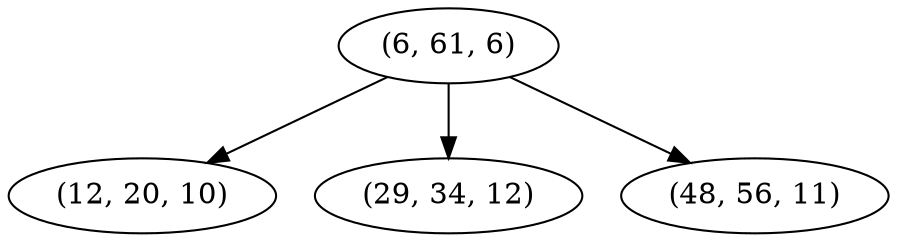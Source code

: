 digraph tree {
    "(6, 61, 6)";
    "(12, 20, 10)";
    "(29, 34, 12)";
    "(48, 56, 11)";
    "(6, 61, 6)" -> "(12, 20, 10)";
    "(6, 61, 6)" -> "(29, 34, 12)";
    "(6, 61, 6)" -> "(48, 56, 11)";
}
